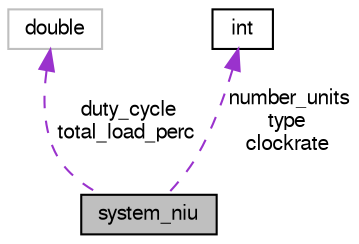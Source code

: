 digraph "system_niu"
{
  bgcolor="transparent";
  edge [fontname="FreeSans",fontsize="10",labelfontname="FreeSans",labelfontsize="10"];
  node [fontname="FreeSans",fontsize="10",shape=record];
  Node1 [label="system_niu",height=0.2,width=0.4,color="black", fillcolor="grey75", style="filled", fontcolor="black"];
  Node2 -> Node1 [dir="back",color="darkorchid3",fontsize="10",style="dashed",label=" duty_cycle\ntotal_load_perc" ,fontname="FreeSans"];
  Node2 [label="double",height=0.2,width=0.4,color="grey75"];
  Node3 -> Node1 [dir="back",color="darkorchid3",fontsize="10",style="dashed",label=" number_units\ntype\nclockrate" ,fontname="FreeSans"];
  Node3 [label="int",height=0.2,width=0.4,color="black",URL="$classint.html"];
}
